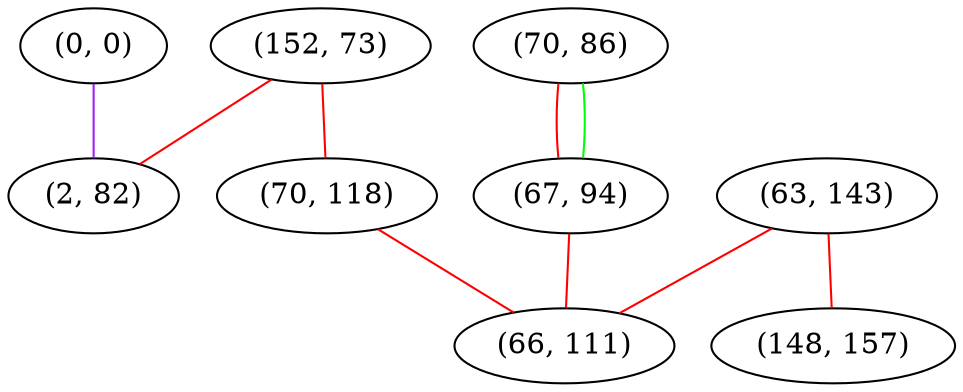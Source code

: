 graph "" {
"(152, 73)";
"(0, 0)";
"(2, 82)";
"(70, 86)";
"(63, 143)";
"(67, 94)";
"(148, 157)";
"(70, 118)";
"(66, 111)";
"(152, 73)" -- "(70, 118)"  [color=red, key=0, weight=1];
"(152, 73)" -- "(2, 82)"  [color=red, key=0, weight=1];
"(0, 0)" -- "(2, 82)"  [color=purple, key=0, weight=4];
"(70, 86)" -- "(67, 94)"  [color=red, key=0, weight=1];
"(70, 86)" -- "(67, 94)"  [color=green, key=1, weight=2];
"(63, 143)" -- "(66, 111)"  [color=red, key=0, weight=1];
"(63, 143)" -- "(148, 157)"  [color=red, key=0, weight=1];
"(67, 94)" -- "(66, 111)"  [color=red, key=0, weight=1];
"(70, 118)" -- "(66, 111)"  [color=red, key=0, weight=1];
}
